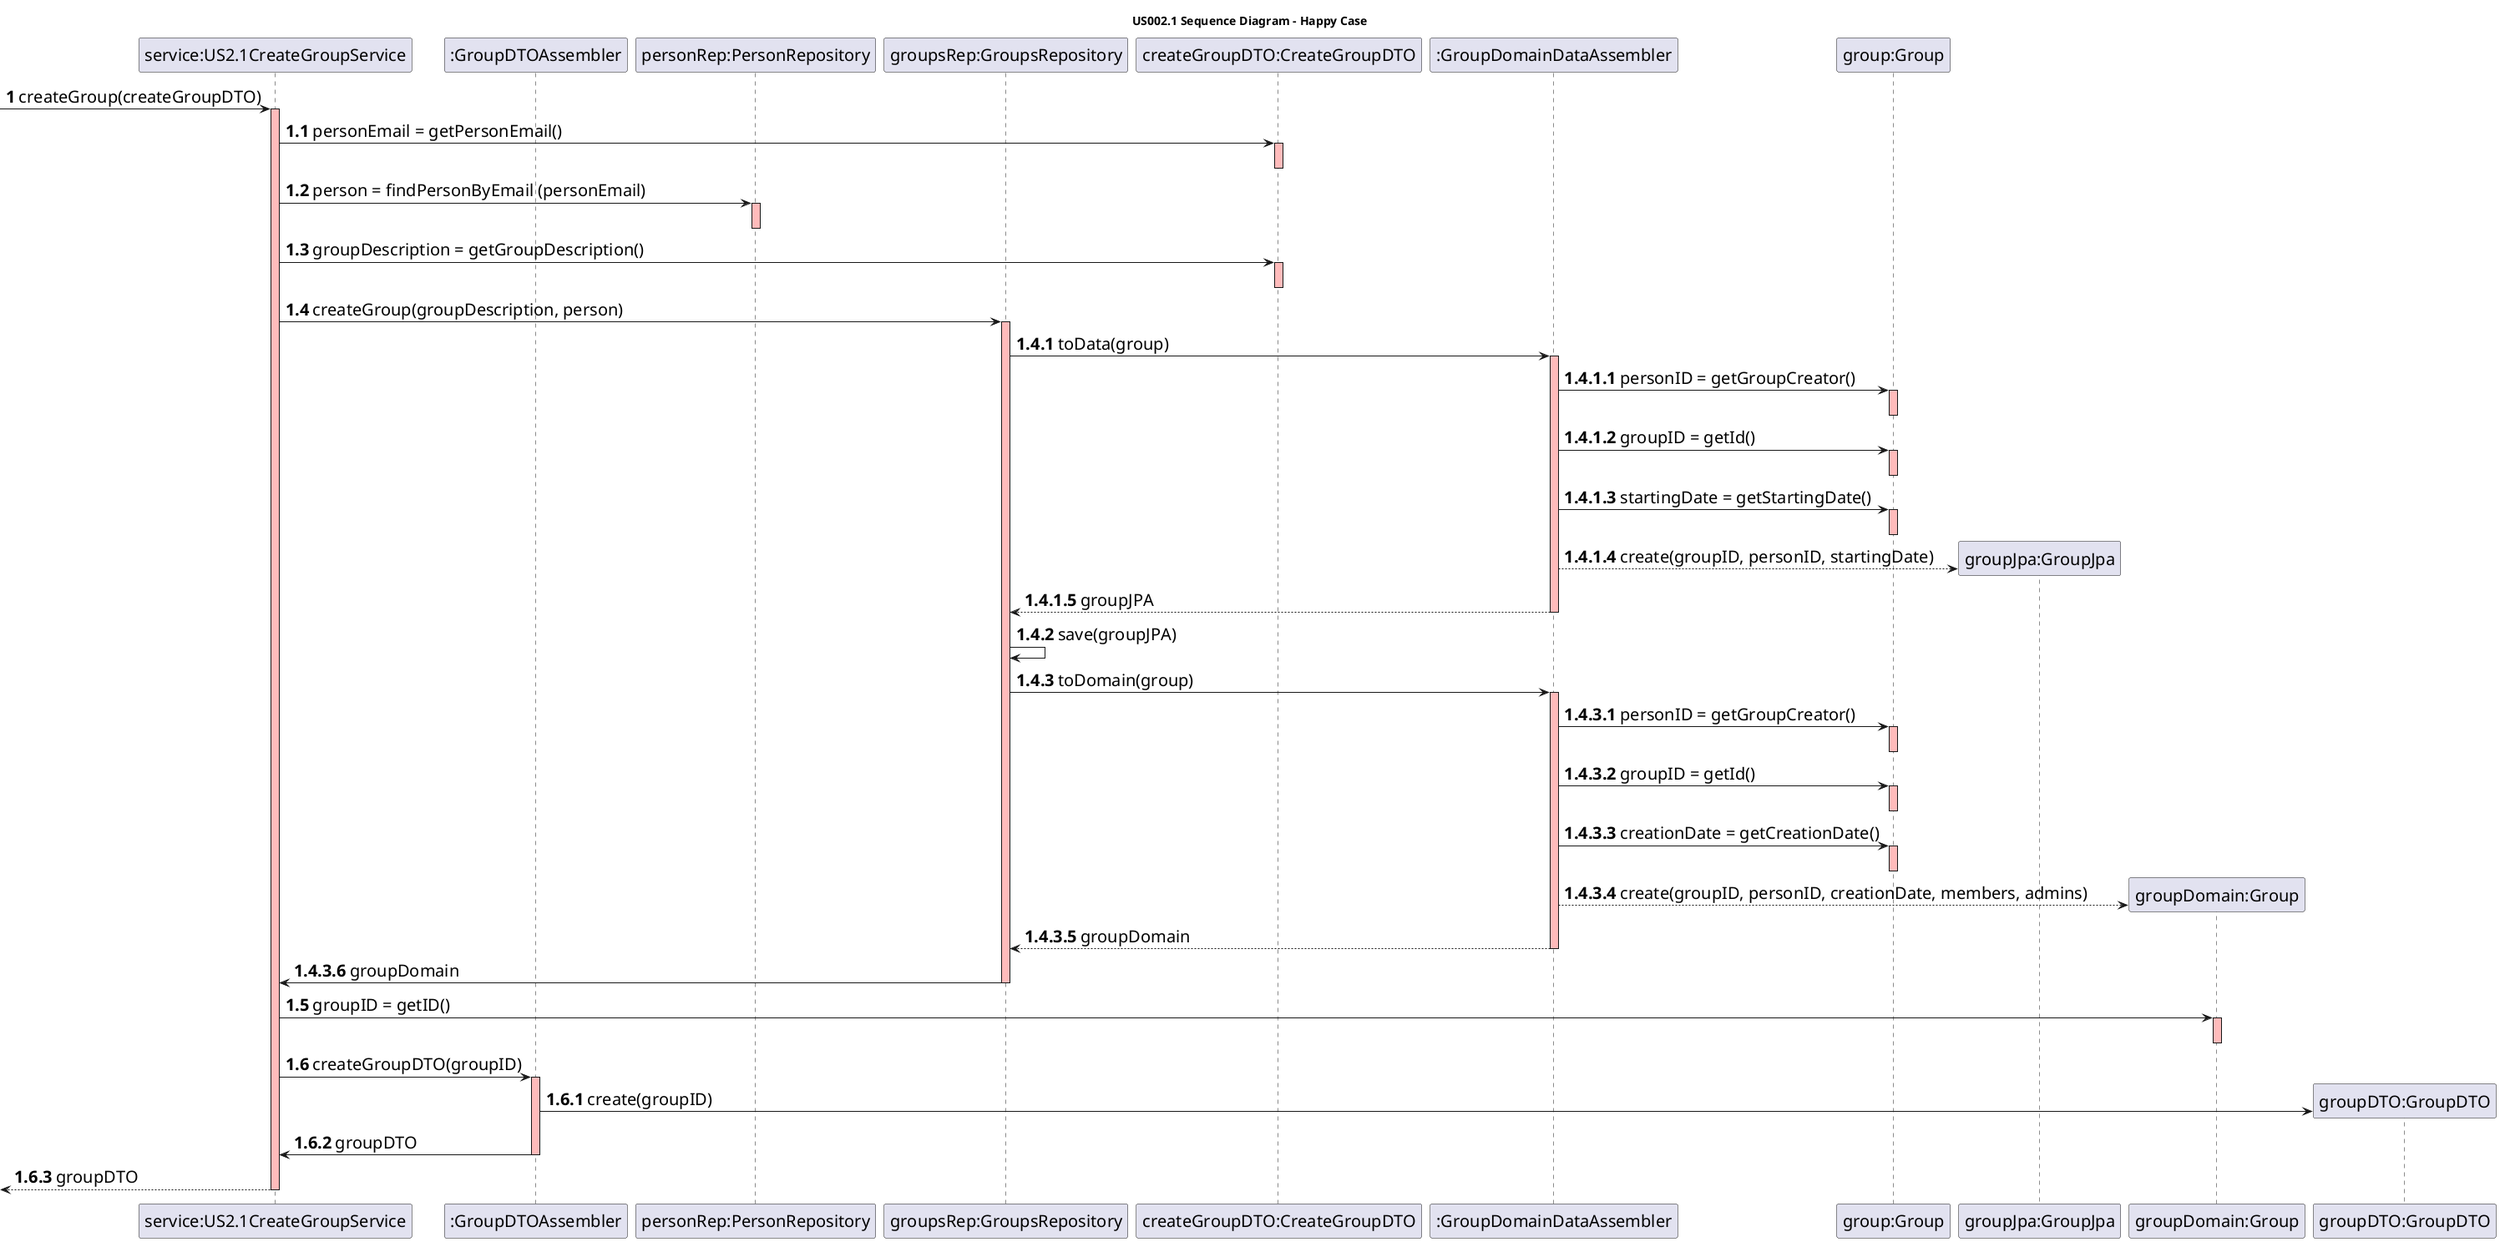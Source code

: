 @startuml

skinparam DefaultFontSize 20

title <b>US002.1 Sequence Diagram - Happy Case</b>

participant "service:US2.1CreateGroupService"
participant ":GroupDTOAssembler"
participant "personRep:PersonRepository"
participant "groupsRep:GroupsRepository"

autonumber
 -> "service:US2.1CreateGroupService" : createGroup(createGroupDTO)

autonumber 1.1
activate "service:US2.1CreateGroupService" #FFBBBB
"service:US2.1CreateGroupService" -> "createGroupDTO:CreateGroupDTO" : personEmail = getPersonEmail()
activate "createGroupDTO:CreateGroupDTO" #FFBBBB
deactivate "createGroupDTO:CreateGroupDTO"

"service:US2.1CreateGroupService" -> "personRep:PersonRepository" : person = findPersonByEmail (personEmail)
activate "personRep:PersonRepository" #FFBBBB
deactivate "personRep:PersonRepository"

"service:US2.1CreateGroupService" -> "createGroupDTO:CreateGroupDTO" : groupDescription = getGroupDescription()
activate "createGroupDTO:CreateGroupDTO" #FFBBBB
deactivate "createGroupDTO:CreateGroupDTO"

"service:US2.1CreateGroupService" -> "groupsRep:GroupsRepository" : createGroup(groupDescription, person)
activate "groupsRep:GroupsRepository" #FFBBBB

autonumber 1.4.1
"groupsRep:GroupsRepository"->":GroupDomainDataAssembler":toData(group)

autonumber 1.4.1.1
activate ":GroupDomainDataAssembler" #FFBBBB

":GroupDomainDataAssembler"->"group:Group" : personID = getGroupCreator()
activate "group:Group" #FFBBBB
deactivate "group:Group"

":GroupDomainDataAssembler"->"group:Group" : groupID = getId()
activate "group:Group" #FFBBBB
deactivate "group:Group"

":GroupDomainDataAssembler"->"group:Group" : startingDate = getStartingDate()
activate "group:Group" #FFBBBB
deactivate "group:Group"

create "groupJpa:GroupJpa"
":GroupDomainDataAssembler"-->"groupJpa:GroupJpa" : create(groupID, personID, startingDate)
":GroupDomainDataAssembler"-->"groupsRep:GroupsRepository" : groupJPA
deactivate ":GroupDomainDataAssembler"

autonumber 1.4.2
"groupsRep:GroupsRepository" -> "groupsRep:GroupsRepository" :save(groupJPA)

autonumber 1.4.3
"groupsRep:GroupsRepository"->":GroupDomainDataAssembler":toDomain(group)
activate ":GroupDomainDataAssembler" #FFBBBB

autonumber 1.4.3.1
":GroupDomainDataAssembler"->"group:Group" : personID = getGroupCreator()
activate "group:Group" #FFBBBB
deactivate "group:Group"

":GroupDomainDataAssembler"->"group:Group" : groupID = getId()
activate "group:Group" #FFBBBB
deactivate "group:Group"

":GroupDomainDataAssembler"->"group:Group" : creationDate = getCreationDate()
activate "group:Group" #FFBBBB
deactivate "group:Group"

create "groupDomain:Group"
":GroupDomainDataAssembler"-->"groupDomain:Group" : create(groupID, personID, creationDate, members, admins)
":GroupDomainDataAssembler"-->"groupsRep:GroupsRepository" : groupDomain
deactivate ":GroupDomainDataAssembler"

"groupsRep:GroupsRepository"->"service:US2.1CreateGroupService" : groupDomain
deactivate "groupsRep:GroupsRepository"

autonumber 1.5
"service:US2.1CreateGroupService"->"groupDomain:Group" : groupID = getID()
activate "groupDomain:Group" #FFBBBB
deactivate "groupDomain:Group"

"service:US2.1CreateGroupService"->":GroupDTOAssembler" : createGroupDTO(groupID)
activate ":GroupDTOAssembler" #FFBBBB
create "groupDTO:GroupDTO"

autonumber 1.6.1
":GroupDTOAssembler"->"groupDTO:GroupDTO" : create(groupID)
":GroupDTOAssembler"->"service:US2.1CreateGroupService": groupDTO
deactivate ":GroupDTOAssembler"

<-- "service:US2.1CreateGroupService" : groupDTO
deactivate "service:US2.1CreateGroupService"

@enduml

